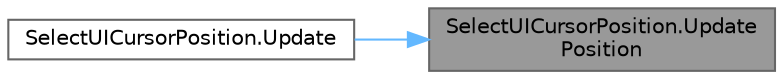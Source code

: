 digraph "SelectUICursorPosition.UpdatePosition"
{
 // LATEX_PDF_SIZE
  bgcolor="transparent";
  edge [fontname=Helvetica,fontsize=10,labelfontname=Helvetica,labelfontsize=10];
  node [fontname=Helvetica,fontsize=10,shape=box,height=0.2,width=0.4];
  rankdir="RL";
  Node1 [id="Node000001",label="SelectUICursorPosition.Update\lPosition",height=0.2,width=0.4,color="gray40", fillcolor="grey60", style="filled", fontcolor="black",tooltip=" "];
  Node1 -> Node2 [id="edge1_Node000001_Node000002",dir="back",color="steelblue1",style="solid",tooltip=" "];
  Node2 [id="Node000002",label="SelectUICursorPosition.Update",height=0.2,width=0.4,color="grey40", fillcolor="white", style="filled",URL="$class_select_u_i_cursor_position.html#aaacb4092966a1505536ee589bdda4a75",tooltip=" "];
}
